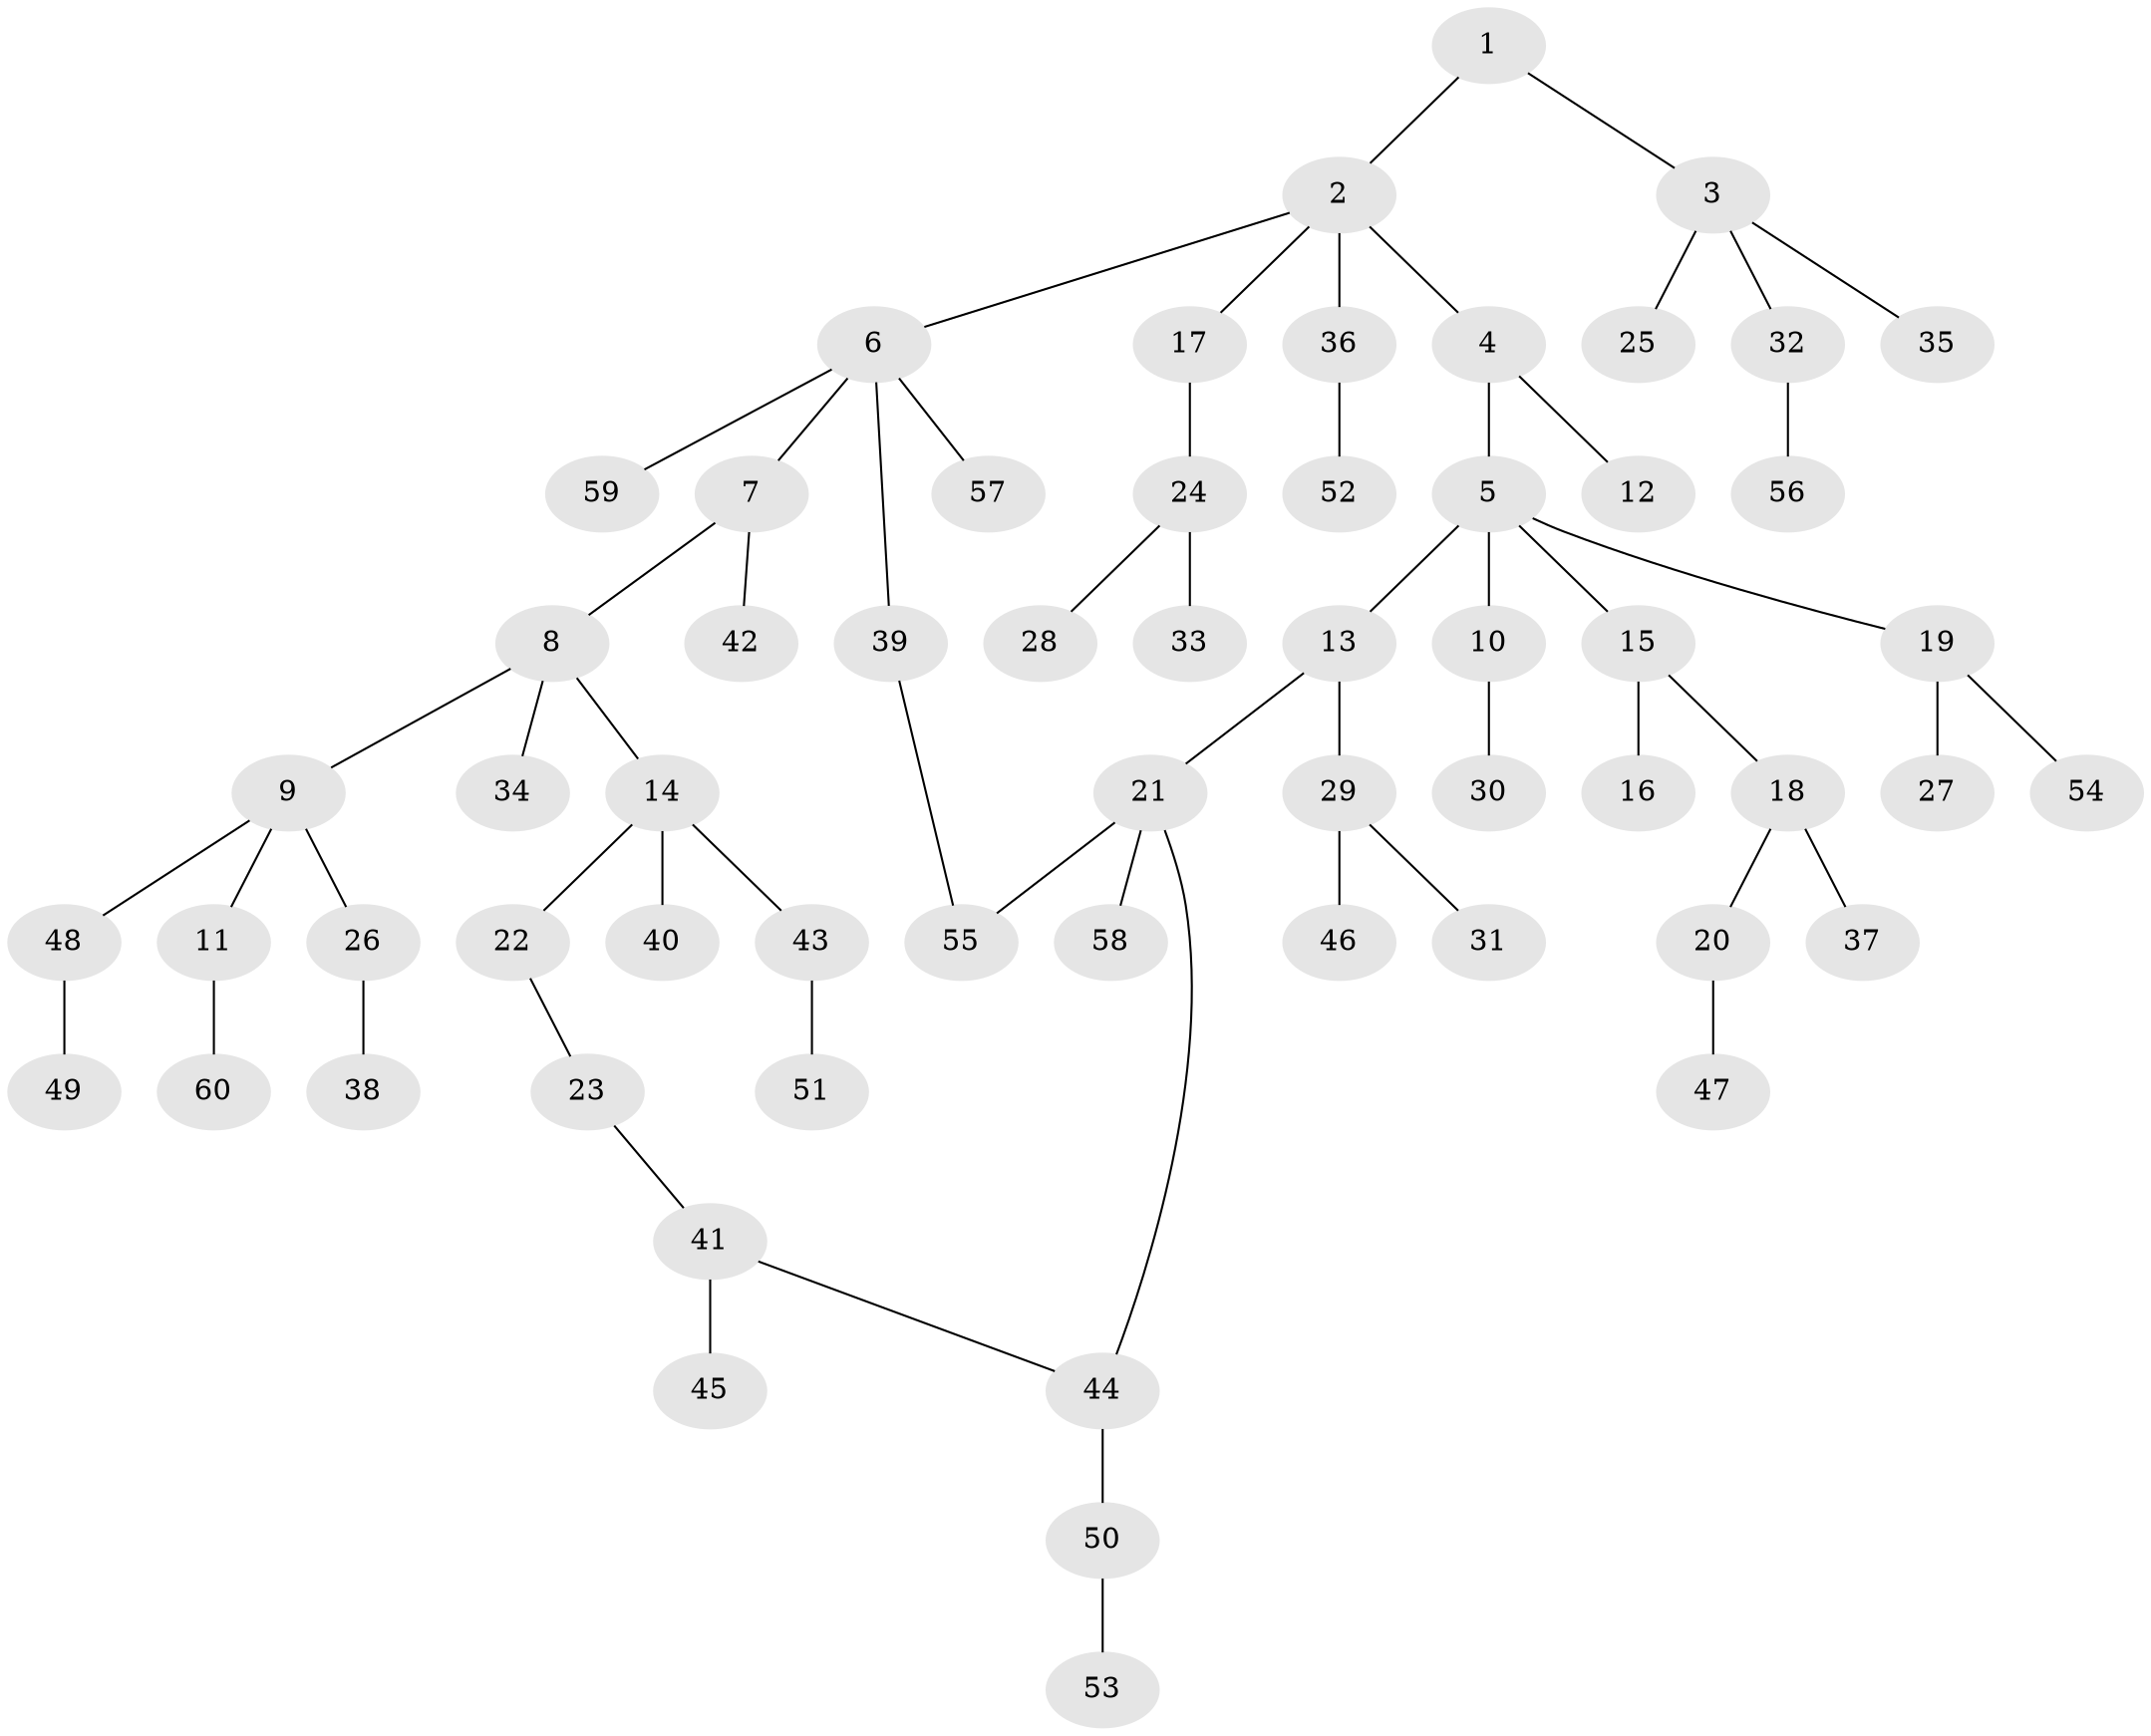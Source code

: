 // coarse degree distribution, {1: 0.875, 15: 0.041666666666666664, 2: 0.041666666666666664, 8: 0.041666666666666664}
// Generated by graph-tools (version 1.1) at 2025/46/03/04/25 21:46:08]
// undirected, 60 vertices, 61 edges
graph export_dot {
graph [start="1"]
  node [color=gray90,style=filled];
  1;
  2;
  3;
  4;
  5;
  6;
  7;
  8;
  9;
  10;
  11;
  12;
  13;
  14;
  15;
  16;
  17;
  18;
  19;
  20;
  21;
  22;
  23;
  24;
  25;
  26;
  27;
  28;
  29;
  30;
  31;
  32;
  33;
  34;
  35;
  36;
  37;
  38;
  39;
  40;
  41;
  42;
  43;
  44;
  45;
  46;
  47;
  48;
  49;
  50;
  51;
  52;
  53;
  54;
  55;
  56;
  57;
  58;
  59;
  60;
  1 -- 2;
  1 -- 3;
  2 -- 4;
  2 -- 6;
  2 -- 17;
  2 -- 36;
  3 -- 25;
  3 -- 32;
  3 -- 35;
  4 -- 5;
  4 -- 12;
  5 -- 10;
  5 -- 13;
  5 -- 15;
  5 -- 19;
  6 -- 7;
  6 -- 39;
  6 -- 57;
  6 -- 59;
  7 -- 8;
  7 -- 42;
  8 -- 9;
  8 -- 14;
  8 -- 34;
  9 -- 11;
  9 -- 26;
  9 -- 48;
  10 -- 30;
  11 -- 60;
  13 -- 21;
  13 -- 29;
  14 -- 22;
  14 -- 40;
  14 -- 43;
  15 -- 16;
  15 -- 18;
  17 -- 24;
  18 -- 20;
  18 -- 37;
  19 -- 27;
  19 -- 54;
  20 -- 47;
  21 -- 58;
  21 -- 55;
  21 -- 44;
  22 -- 23;
  23 -- 41;
  24 -- 28;
  24 -- 33;
  26 -- 38;
  29 -- 31;
  29 -- 46;
  32 -- 56;
  36 -- 52;
  39 -- 55;
  41 -- 44;
  41 -- 45;
  43 -- 51;
  44 -- 50;
  48 -- 49;
  50 -- 53;
}

